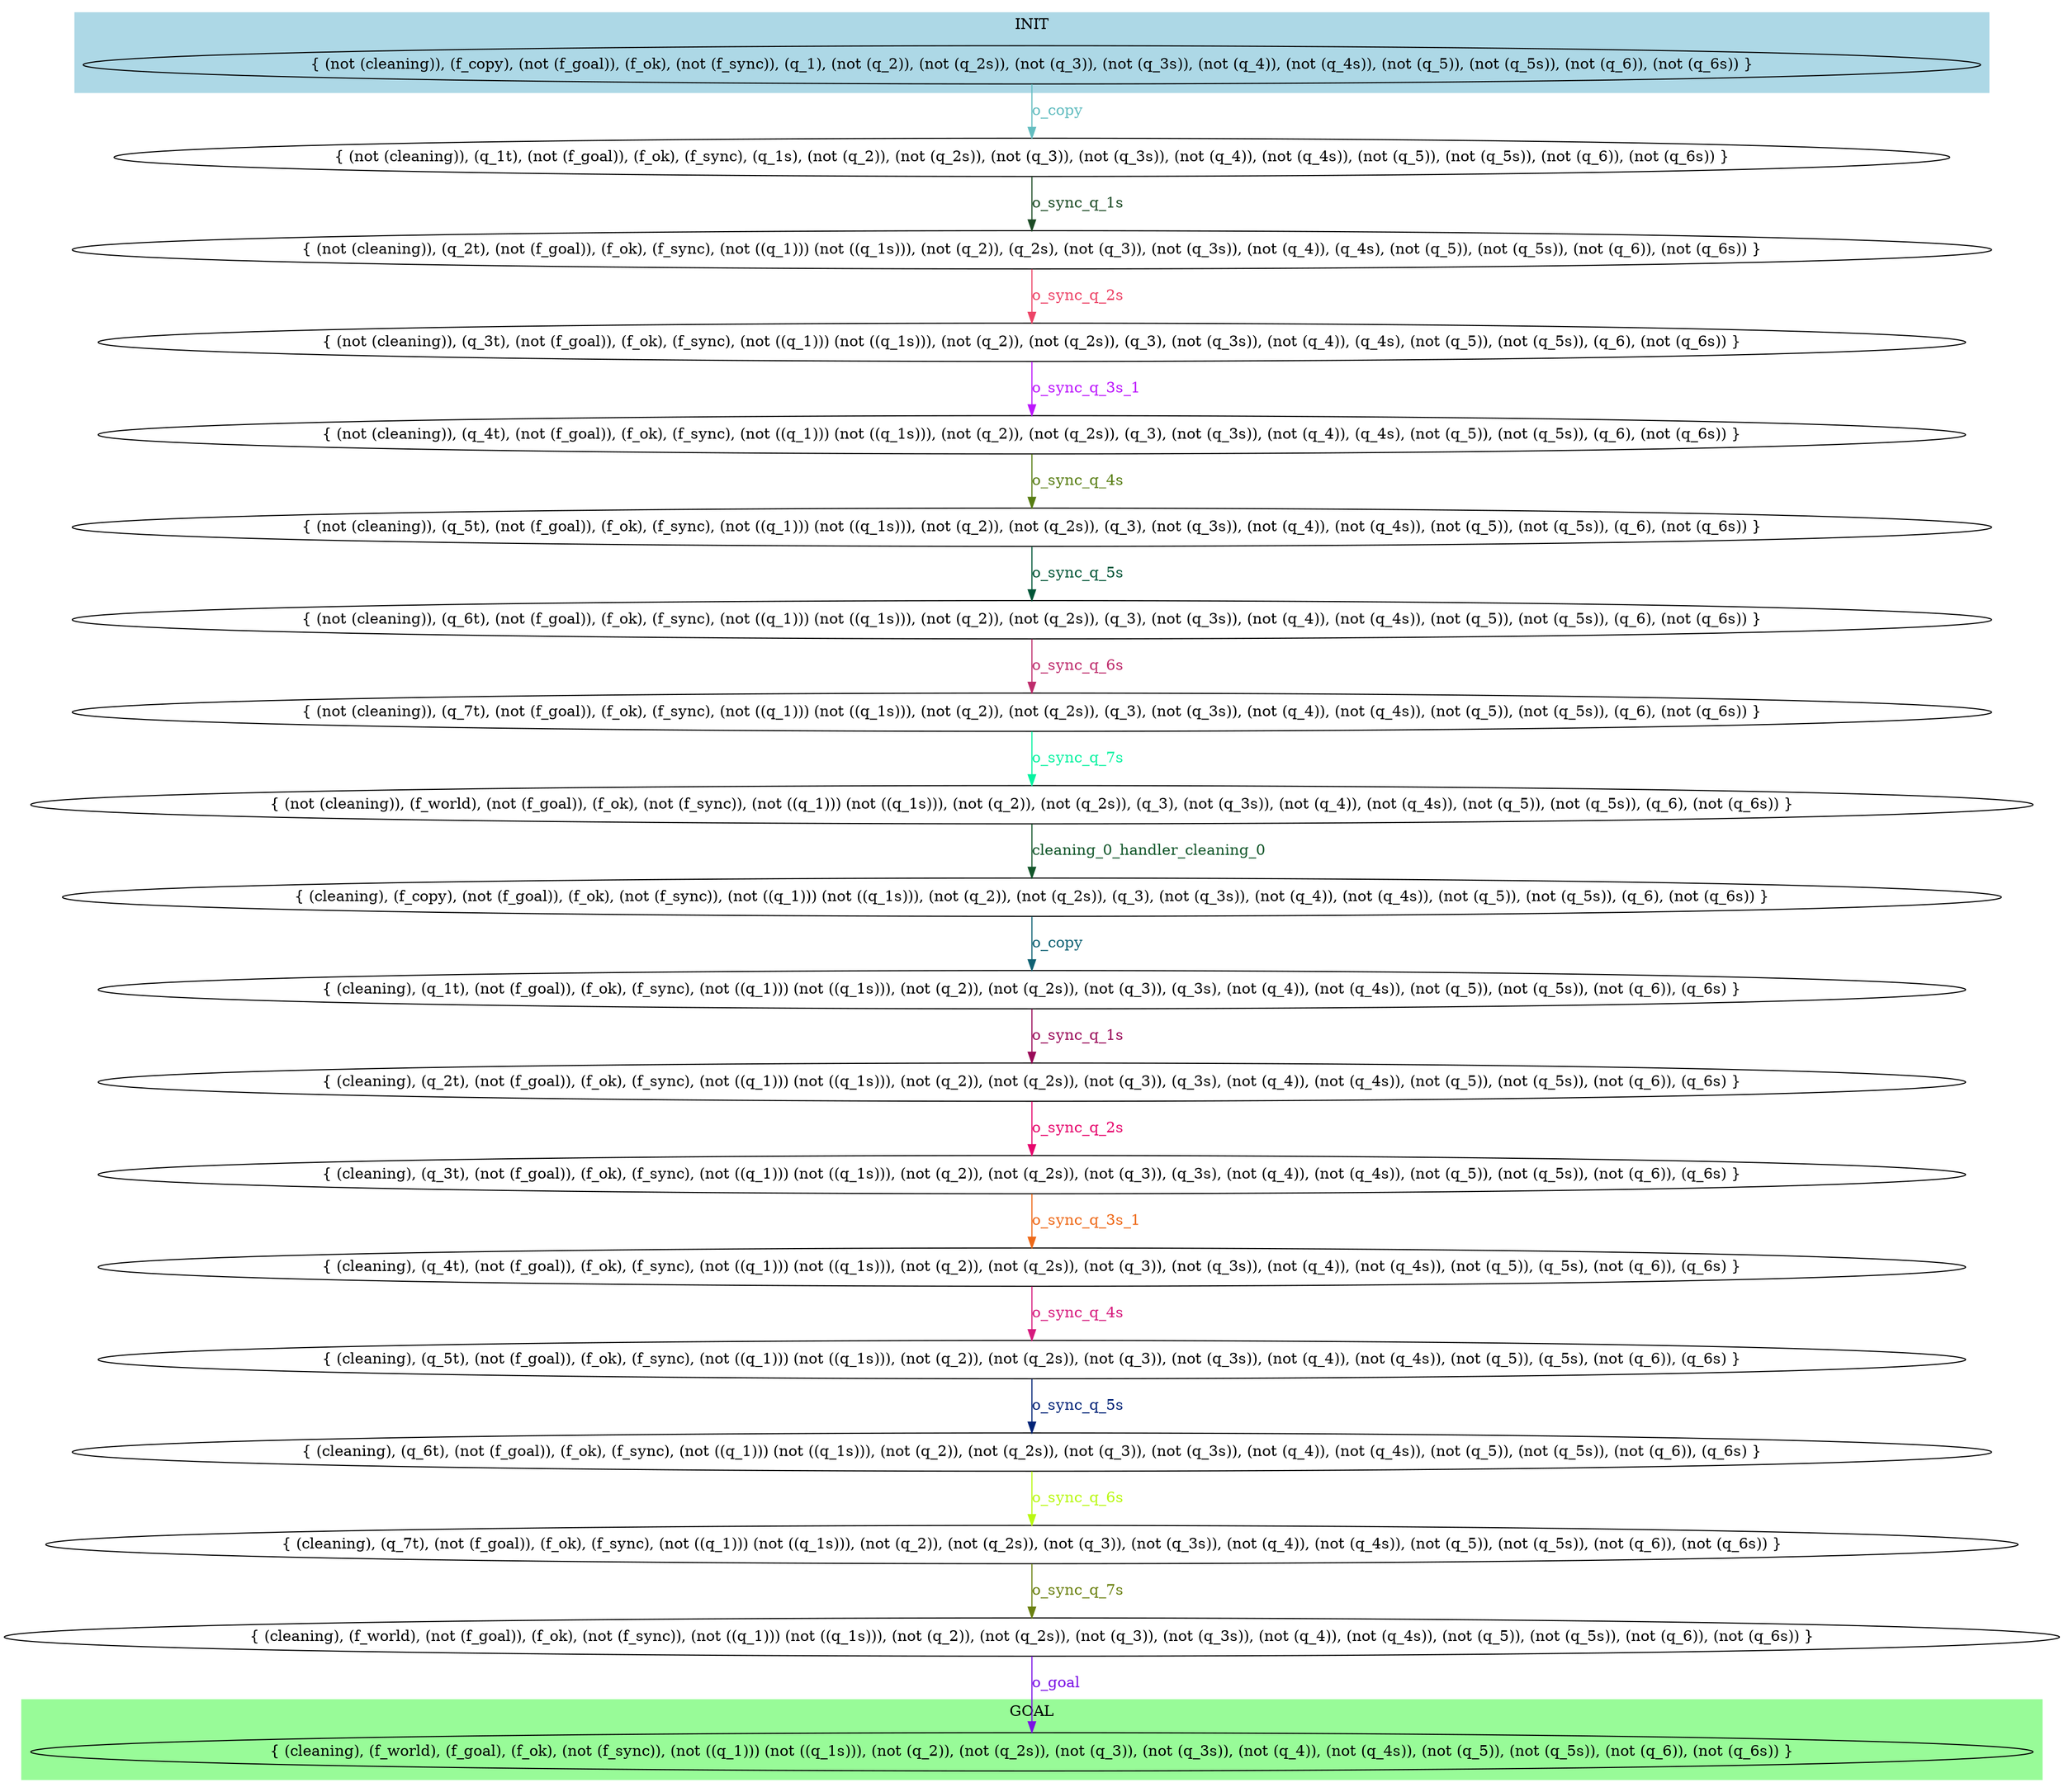 digraph G {
0 [label="{ (not (cleaning)), (f_copy), (not (f_goal)), (f_ok), (not (f_sync)), (q_1), (not (q_2)), (not (q_2s)), (not (q_3)), (not (q_3s)), (not (q_4)), (not (q_4s)), (not (q_5)), (not (q_5s)), (not (q_6)), (not (q_6s)) }"];
1 [label="{ (not (cleaning)), (q_1t), (not (f_goal)), (f_ok), (f_sync), (q_1s), (not (q_2)), (not (q_2s)), (not (q_3)), (not (q_3s)), (not (q_4)), (not (q_4s)), (not (q_5)), (not (q_5s)), (not (q_6)), (not (q_6s)) }"];
2 [label="{ (not (cleaning)), (q_2t), (not (f_goal)), (f_ok), (f_sync), (not ((q_1))) (not ((q_1s))), (not (q_2)), (q_2s), (not (q_3)), (not (q_3s)), (not (q_4)), (q_4s), (not (q_5)), (not (q_5s)), (not (q_6)), (not (q_6s)) }"];
3 [label="{ (not (cleaning)), (q_3t), (not (f_goal)), (f_ok), (f_sync), (not ((q_1))) (not ((q_1s))), (not (q_2)), (not (q_2s)), (q_3), (not (q_3s)), (not (q_4)), (q_4s), (not (q_5)), (not (q_5s)), (q_6), (not (q_6s)) }"];
4 [label="{ (not (cleaning)), (q_4t), (not (f_goal)), (f_ok), (f_sync), (not ((q_1))) (not ((q_1s))), (not (q_2)), (not (q_2s)), (q_3), (not (q_3s)), (not (q_4)), (q_4s), (not (q_5)), (not (q_5s)), (q_6), (not (q_6s)) }"];
5 [label="{ (not (cleaning)), (q_5t), (not (f_goal)), (f_ok), (f_sync), (not ((q_1))) (not ((q_1s))), (not (q_2)), (not (q_2s)), (q_3), (not (q_3s)), (not (q_4)), (not (q_4s)), (not (q_5)), (not (q_5s)), (q_6), (not (q_6s)) }"];
6 [label="{ (not (cleaning)), (q_6t), (not (f_goal)), (f_ok), (f_sync), (not ((q_1))) (not ((q_1s))), (not (q_2)), (not (q_2s)), (q_3), (not (q_3s)), (not (q_4)), (not (q_4s)), (not (q_5)), (not (q_5s)), (q_6), (not (q_6s)) }"];
7 [label="{ (not (cleaning)), (q_7t), (not (f_goal)), (f_ok), (f_sync), (not ((q_1))) (not ((q_1s))), (not (q_2)), (not (q_2s)), (q_3), (not (q_3s)), (not (q_4)), (not (q_4s)), (not (q_5)), (not (q_5s)), (q_6), (not (q_6s)) }"];
8 [label="{ (not (cleaning)), (f_world), (not (f_goal)), (f_ok), (not (f_sync)), (not ((q_1))) (not ((q_1s))), (not (q_2)), (not (q_2s)), (q_3), (not (q_3s)), (not (q_4)), (not (q_4s)), (not (q_5)), (not (q_5s)), (q_6), (not (q_6s)) }"];
9 [label="{ (cleaning), (f_copy), (not (f_goal)), (f_ok), (not (f_sync)), (not ((q_1))) (not ((q_1s))), (not (q_2)), (not (q_2s)), (q_3), (not (q_3s)), (not (q_4)), (not (q_4s)), (not (q_5)), (not (q_5s)), (q_6), (not (q_6s)) }"];
10 [label="{ (cleaning), (q_1t), (not (f_goal)), (f_ok), (f_sync), (not ((q_1))) (not ((q_1s))), (not (q_2)), (not (q_2s)), (not (q_3)), (q_3s), (not (q_4)), (not (q_4s)), (not (q_5)), (not (q_5s)), (not (q_6)), (q_6s) }"];
11 [label="{ (cleaning), (q_2t), (not (f_goal)), (f_ok), (f_sync), (not ((q_1))) (not ((q_1s))), (not (q_2)), (not (q_2s)), (not (q_3)), (q_3s), (not (q_4)), (not (q_4s)), (not (q_5)), (not (q_5s)), (not (q_6)), (q_6s) }"];
12 [label="{ (cleaning), (q_3t), (not (f_goal)), (f_ok), (f_sync), (not ((q_1))) (not ((q_1s))), (not (q_2)), (not (q_2s)), (not (q_3)), (q_3s), (not (q_4)), (not (q_4s)), (not (q_5)), (not (q_5s)), (not (q_6)), (q_6s) }"];
13 [label="{ (cleaning), (q_4t), (not (f_goal)), (f_ok), (f_sync), (not ((q_1))) (not ((q_1s))), (not (q_2)), (not (q_2s)), (not (q_3)), (not (q_3s)), (not (q_4)), (not (q_4s)), (not (q_5)), (q_5s), (not (q_6)), (q_6s) }"];
14 [label="{ (cleaning), (q_5t), (not (f_goal)), (f_ok), (f_sync), (not ((q_1))) (not ((q_1s))), (not (q_2)), (not (q_2s)), (not (q_3)), (not (q_3s)), (not (q_4)), (not (q_4s)), (not (q_5)), (q_5s), (not (q_6)), (q_6s) }"];
15 [label="{ (cleaning), (q_6t), (not (f_goal)), (f_ok), (f_sync), (not ((q_1))) (not ((q_1s))), (not (q_2)), (not (q_2s)), (not (q_3)), (not (q_3s)), (not (q_4)), (not (q_4s)), (not (q_5)), (not (q_5s)), (not (q_6)), (q_6s) }"];
16 [label="{ (cleaning), (q_7t), (not (f_goal)), (f_ok), (f_sync), (not ((q_1))) (not ((q_1s))), (not (q_2)), (not (q_2s)), (not (q_3)), (not (q_3s)), (not (q_4)), (not (q_4s)), (not (q_5)), (not (q_5s)), (not (q_6)), (not (q_6s)) }"];
17 [label="{ (cleaning), (f_world), (not (f_goal)), (f_ok), (not (f_sync)), (not ((q_1))) (not ((q_1s))), (not (q_2)), (not (q_2s)), (not (q_3)), (not (q_3s)), (not (q_4)), (not (q_4s)), (not (q_5)), (not (q_5s)), (not (q_6)), (not (q_6s)) }"];
18 [label="{ (cleaning), (f_world), (f_goal), (f_ok), (not (f_sync)), (not ((q_1))) (not ((q_1s))), (not (q_2)), (not (q_2s)), (not (q_3)), (not (q_3s)), (not (q_4)), (not (q_4s)), (not (q_5)), (not (q_5s)), (not (q_6)), (not (q_6s)) }"];
0 -> 1 [label="o_copy", color="#63BDC0", fontcolor="#63BDC0"];
1 -> 2 [label="o_sync_q_1s", color="#1D4C26", fontcolor="#1D4C26"];
2 -> 3 [label="o_sync_q_2s", color="#ED4467", fontcolor="#ED4467"];
3 -> 4 [label="o_sync_q_3s_1", color="#BC16FC", fontcolor="#BC16FC"];
4 -> 5 [label="o_sync_q_4s", color="#577D12", fontcolor="#577D12"];
5 -> 6 [label="o_sync_q_5s", color="#015638", fontcolor="#015638"];
6 -> 7 [label="o_sync_q_6s", color="#BE2C6C", fontcolor="#BE2C6C"];
7 -> 8 [label="o_sync_q_7s", color="#06F2A0", fontcolor="#06F2A0"];
8 -> 9 [label="cleaning_0_handler_cleaning_0", color="#13572B", fontcolor="#13572B"];
9 -> 10 [label="o_copy", color="#106274", fontcolor="#106274"];
10 -> 11 [label="o_sync_q_1s", color="#9A0A59", fontcolor="#9A0A59"];
11 -> 12 [label="o_sync_q_2s", color="#E6076D", fontcolor="#E6076D"];
12 -> 13 [label="o_sync_q_3s_1", color="#EE6918", fontcolor="#EE6918"];
13 -> 14 [label="o_sync_q_4s", color="#D61A7D", fontcolor="#D61A7D"];
14 -> 15 [label="o_sync_q_5s", color="#012377", fontcolor="#012377"];
15 -> 16 [label="o_sync_q_6s", color="#B9F812", fontcolor="#B9F812"];
16 -> 17 [label="o_sync_q_7s", color="#6B8111", fontcolor="#6B8111"];
17 -> 18 [label="o_goal", color="#7B12E5", fontcolor="#7B12E5"];
subgraph cluster_goal_18 {
style=filled;
color=palegreen;
18;
label="GOAL";
}
subgraph cluster_init {
style=filled;
color=lightblue;
0;
label="INIT";
}
}

